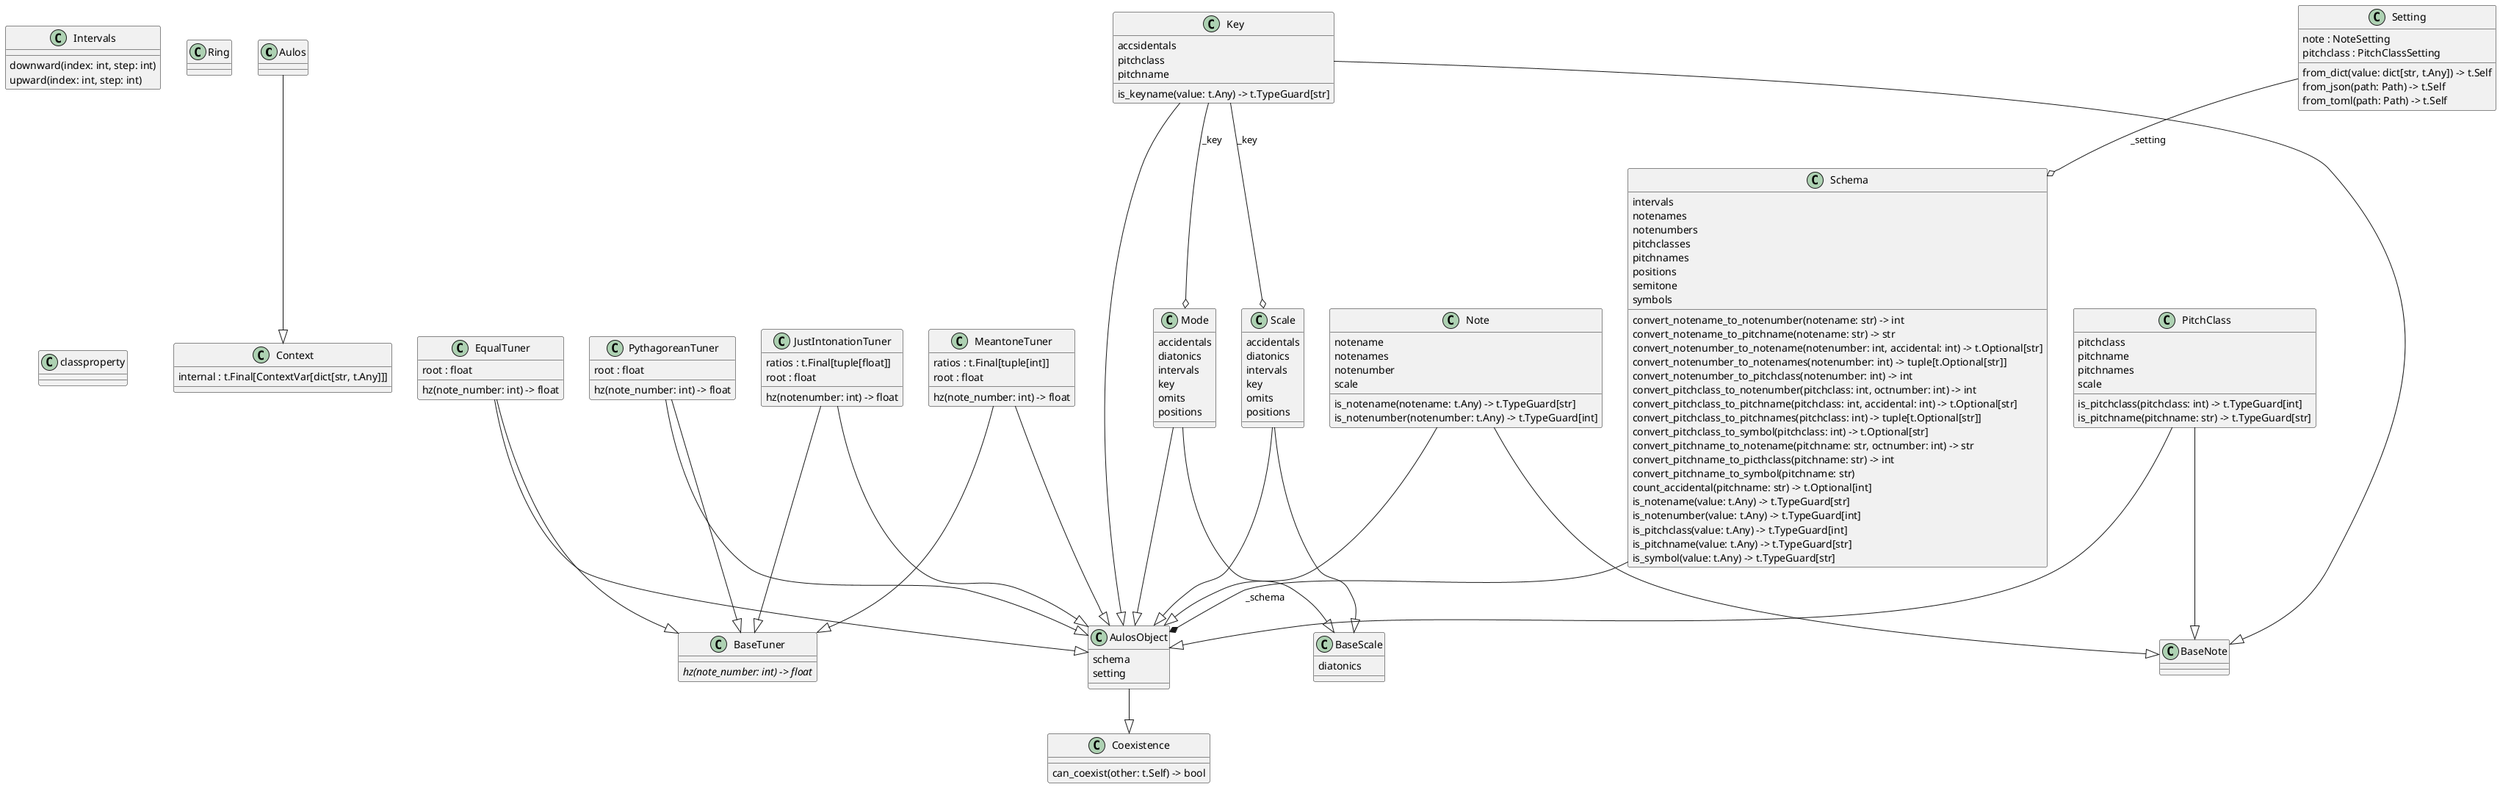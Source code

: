 @startuml classes
set namespaceSeparator none
class "Aulos" as aulos.utils.context.Aulos {
}
class "AulosObject" as aulos._core.object.AulosObject {
  schema
  setting
}
class "BaseNote" as aulos.note._base.BaseNote {
}
class "BaseScale" as aulos.scale._base.BaseScale {
  diatonics
}
class "BaseTuner" as aulos.tuner._base.BaseTuner {
  {abstract}hz(note_number: int) -> float
}
class "Coexistence" as aulos._core.framework.coexistence.Coexistence {
  can_coexist(other: t.Self) -> bool
}
class "Context" as aulos._core.framework.context.Context {
  internal : t.Final[ContextVar[dict[str, t.Any]]]
}
class "EqualTuner" as aulos.tuner.tuner.EqualTuner {
  root : float
  hz(note_number: int) -> float
}
class "Intervals" as aulos._core.shared.intervals.Intervals {
  downward(index: int, step: int)
  upward(index: int, step: int)
}
class "JustIntonationTuner" as aulos.tuner.tuner.JustIntonationTuner {
  ratios : t.Final[tuple[float]]
  root : float
  hz(notenumber: int) -> float
}
class "Key" as aulos.note.key.Key {
  accsidentals
  pitchclass
  pitchname
  is_keyname(value: t.Any) -> t.TypeGuard[str]
}
class "MeantoneTuner" as aulos.tuner.tuner.MeantoneTuner {
  ratios : t.Final[tuple[int]]
  root : float
  hz(note_number: int) -> float
}
class "Mode" as aulos.scale.mode.Mode {
  accidentals
  diatonics
  intervals
  key
  omits
  positions
}
class "Note" as aulos.note.note.Note {
  notename
  notenames
  notenumber
  scale
  is_notename(notename: t.Any) -> t.TypeGuard[str]
  is_notenumber(notenumber: t.Any) -> t.TypeGuard[int]
}
class "PitchClass" as aulos.note.pitchclass.PitchClass {
  pitchclass
  pitchname
  pitchnames
  scale
  is_pitchclass(pitchclass: int) -> t.TypeGuard[int]
  is_pitchname(pitchname: str) -> t.TypeGuard[str]
}
class "PythagoreanTuner" as aulos.tuner.tuner.PythagoreanTuner {
  root : float
  hz(note_number: int) -> float
}
class "Ring" as aulos._core.interfaces.ring.Ring {
}
class "Scale" as aulos.scale.scale.Scale {
  accidentals
  diatonics
  intervals
  key
  omits
  positions
}
class "Schema" as aulos._core.schema.Schema {
  intervals
  notenames
  notenumbers
  pitchclasses
  pitchnames
  positions
  semitone
  symbols
  convert_notename_to_notenumber(notename: str) -> int
  convert_notename_to_pitchname(notename: str) -> str
  convert_notenumber_to_notename(notenumber: int, accidental: int) -> t.Optional[str]
  convert_notenumber_to_notenames(notenumber: int) -> tuple[t.Optional[str]]
  convert_notenumber_to_pitchclass(notenumber: int) -> int
  convert_pitchclass_to_notenumber(pitchclass: int, octnumber: int) -> int
  convert_pitchclass_to_pitchname(pitchclass: int, accidental: int) -> t.Optional[str]
  convert_pitchclass_to_pitchnames(pitchclass: int) -> tuple[t.Optional[str]]
  convert_pitchclass_to_symbol(pitchclass: int) -> t.Optional[str]
  convert_pitchname_to_notename(pitchname: str, octnumber: int) -> str
  convert_pitchname_to_picthclass(pitchname: str) -> int
  convert_pitchname_to_symbol(pitchname: str)
  count_accidental(pitchname: str) -> t.Optional[int]
  is_notename(value: t.Any) -> t.TypeGuard[str]
  is_notenumber(value: t.Any) -> t.TypeGuard[int]
  is_pitchclass(value: t.Any) -> t.TypeGuard[int]
  is_pitchname(value: t.Any) -> t.TypeGuard[str]
  is_symbol(value: t.Any) -> t.TypeGuard[str]
}
class "Setting" as aulos._core.setting.Setting {
  note : NoteSetting
  pitchclass : PitchClassSetting
  from_dict(value: dict[str, t.Any]) -> t.Self
  from_json(path: Path) -> t.Self
  from_toml(path: Path) -> t.Self
}
class "classproperty" as aulos._core.utils.decorators.classproperty {
}
aulos._core.object.AulosObject --|> aulos._core.framework.coexistence.Coexistence
aulos.note.key.Key --|> aulos._core.object.AulosObject
aulos.note.key.Key --|> aulos.note._base.BaseNote
aulos.note.note.Note --|> aulos._core.object.AulosObject
aulos.note.note.Note --|> aulos.note._base.BaseNote
aulos.note.pitchclass.PitchClass --|> aulos._core.object.AulosObject
aulos.note.pitchclass.PitchClass --|> aulos.note._base.BaseNote
aulos.scale.mode.Mode --|> aulos._core.object.AulosObject
aulos.scale.mode.Mode --|> aulos.scale._base.BaseScale
aulos.scale.scale.Scale --|> aulos._core.object.AulosObject
aulos.scale.scale.Scale --|> aulos.scale._base.BaseScale
aulos.tuner.tuner.EqualTuner --|> aulos._core.object.AulosObject
aulos.tuner.tuner.EqualTuner --|> aulos.tuner._base.BaseTuner
aulos.tuner.tuner.JustIntonationTuner --|> aulos._core.object.AulosObject
aulos.tuner.tuner.JustIntonationTuner --|> aulos.tuner._base.BaseTuner
aulos.tuner.tuner.MeantoneTuner --|> aulos._core.object.AulosObject
aulos.tuner.tuner.MeantoneTuner --|> aulos.tuner._base.BaseTuner
aulos.tuner.tuner.PythagoreanTuner --|> aulos._core.object.AulosObject
aulos.tuner.tuner.PythagoreanTuner --|> aulos.tuner._base.BaseTuner
aulos.utils.context.Aulos --|> aulos._core.framework.context.Context
aulos._core.schema.Schema --* aulos._core.object.AulosObject : _schema
aulos._core.setting.Setting --o aulos._core.schema.Schema : _setting
aulos.note.key.Key --o aulos.scale.mode.Mode : _key
aulos.note.key.Key --o aulos.scale.scale.Scale : _key
@enduml
